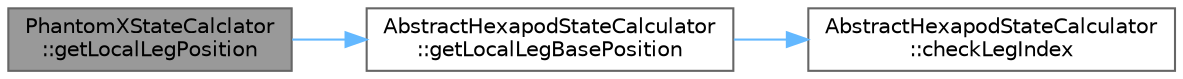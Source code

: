 digraph "PhantomXStateCalclator::getLocalLegPosition"
{
 // LATEX_PDF_SIZE
  bgcolor="transparent";
  edge [fontname=Helvetica,fontsize=10,labelfontname=Helvetica,labelfontsize=10];
  node [fontname=Helvetica,fontsize=10,shape=box,height=0.2,width=0.4];
  rankdir="LR";
  Node1 [id="Node000001",label="PhantomXStateCalclator\l::getLocalLegPosition",height=0.2,width=0.4,color="gray40", fillcolor="grey60", style="filled", fontcolor="black",tooltip="【スレッドセーフ】脚先の座標を取得する．ローカル(ロボット)座標系"];
  Node1 -> Node2 [id="edge1_Node000001_Node000002",color="steelblue1",style="solid",tooltip=" "];
  Node2 [id="Node000002",label="AbstractHexapodStateCalculator\l::getLocalLegBasePosition",height=0.2,width=0.4,color="grey40", fillcolor="white", style="filled",URL="$class_abstract_hexapod_state_calculator.html#a6d663fef2c7956b03eaceced6ed77a26",tooltip="【スレッドセーフ】脚の付け根の座標( leg base position)を取得する．ローカル(ロボット)座標系"];
  Node2 -> Node3 [id="edge2_Node000002_Node000003",color="steelblue1",style="solid",tooltip=" "];
  Node3 [id="Node000003",label="AbstractHexapodStateCalculator\l::checkLegIndex",height=0.2,width=0.4,color="grey40", fillcolor="white", style="filled",URL="$class_abstract_hexapod_state_calculator.html#a18c304b7036e49a272be24dd1792975f",tooltip="脚番号のチェックを行う．constexprなので，コンパイル時にチェックされる．"];
}
